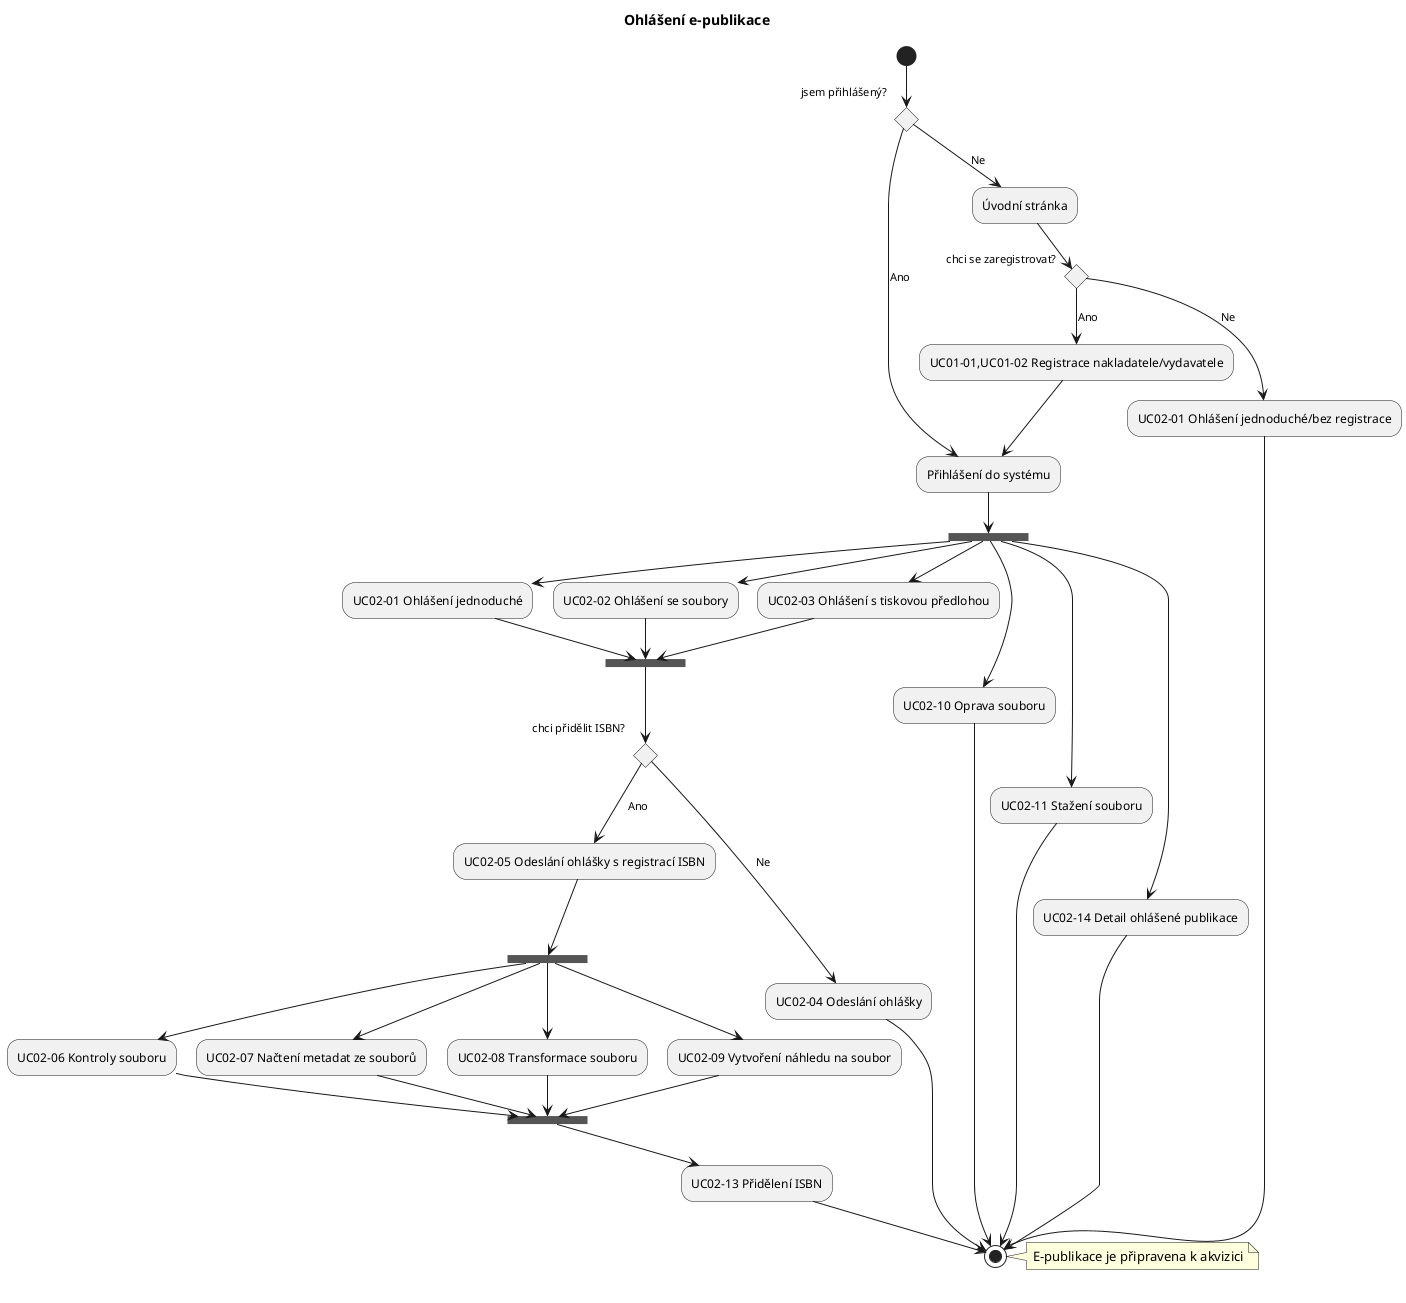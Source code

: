 @startuml
title Ohlášení e-publikace

(*) --> if "jsem přihlášený?" then
    -->[Ano] "Přihlášení do systému"
    --> === WORK_WITH_EPUBLICATION_S ===
    === WORK_WITH_EPUBLICATION_S === --> "UC02-01 Ohlášení jednoduché"
    === WORK_WITH_EPUBLICATION_S === --> "UC02-02 Ohlášení se soubory"
    === WORK_WITH_EPUBLICATION_S === --> "UC02-03 Ohlášení s tiskovou předlohou"
    === WORK_WITH_EPUBLICATION_S === ---> "UC02-10 Oprava souboru"
    --> (*)
    === WORK_WITH_EPUBLICATION_S === ---> "UC02-11 Stažení souboru"
    --> (*)
    === WORK_WITH_EPUBLICATION_S === ---> "UC02-14 Detail ohlášené publikace"
    --> (*)
    
    "UC02-01 Ohlášení jednoduché" --> === SUBMIT_EPUBLICATION ===
    "UC02-02 Ohlášení se soubory" --> === SUBMIT_EPUBLICATION ===
    "UC02-03 Ohlášení s tiskovou předlohou" --> === SUBMIT_EPUBLICATION ===
    === SUBMIT_EPUBLICATION === --> if "chci přidělit ISBN?" then
    	-->[Ano] "UC02-05 Odeslání ohlášky s registrací ISBN"
	--> === FILE_CHECKS ===
	=== FILE_CHECKS === --> "UC02-06 Kontroly souboru"
	=== FILE_CHECKS === --> "UC02-07 Načtení metadat ze souborů"
	=== FILE_CHECKS === --> "UC02-08 Transformace souboru"
	=== FILE_CHECKS === --> "UC02-09 Vytvoření náhledu na soubor"
	"UC02-06 Kontroly souboru" --> === FILE_CHECKS_END ===
	"UC02-07 Načtení metadat ze souborů" --> === FILE_CHECKS_END ===
	"UC02-08 Transformace souboru" --> === FILE_CHECKS_END ===
	"UC02-09 Vytvoření náhledu na soubor" --> === FILE_CHECKS_END ===
	=== FILE_CHECKS_END ===	--> "UC02-13 Přidělení ISBN"
	--> (*)
    else
	-->[Ne] "UC02-04 Odeslání ohlášky"
	--> (*)
	note right
	E-publikace je připravena k akvizici
	end note
    endif
    
else
	-->[Ne] "Úvodní stránka"
	if "chci se zaregistrovat?" then
	   	 -->[Ano] "UC01-01,UC01-02 Registrace nakladatele/vydavatele"
		 "UC01-01,UC01-02 Registrace nakladatele/vydavatele" --> "Přihlášení do systému"
	else
		-->[Ne] "UC02-01 Ohlášení jednoduché/bez registrace"
	endif
endif

"UC02-01 Ohlášení jednoduché/bez registrace" --> (*)

@enduml
